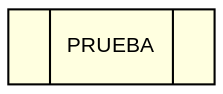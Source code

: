 digraph Arbol {
    rankdir=TB;
    node [shape=record, style=filled, fillcolor=lightyellow, fontname="Arial", fontsize=10];
    n1411710731 [label="<L> | PRUEBA | <R>"];
}
